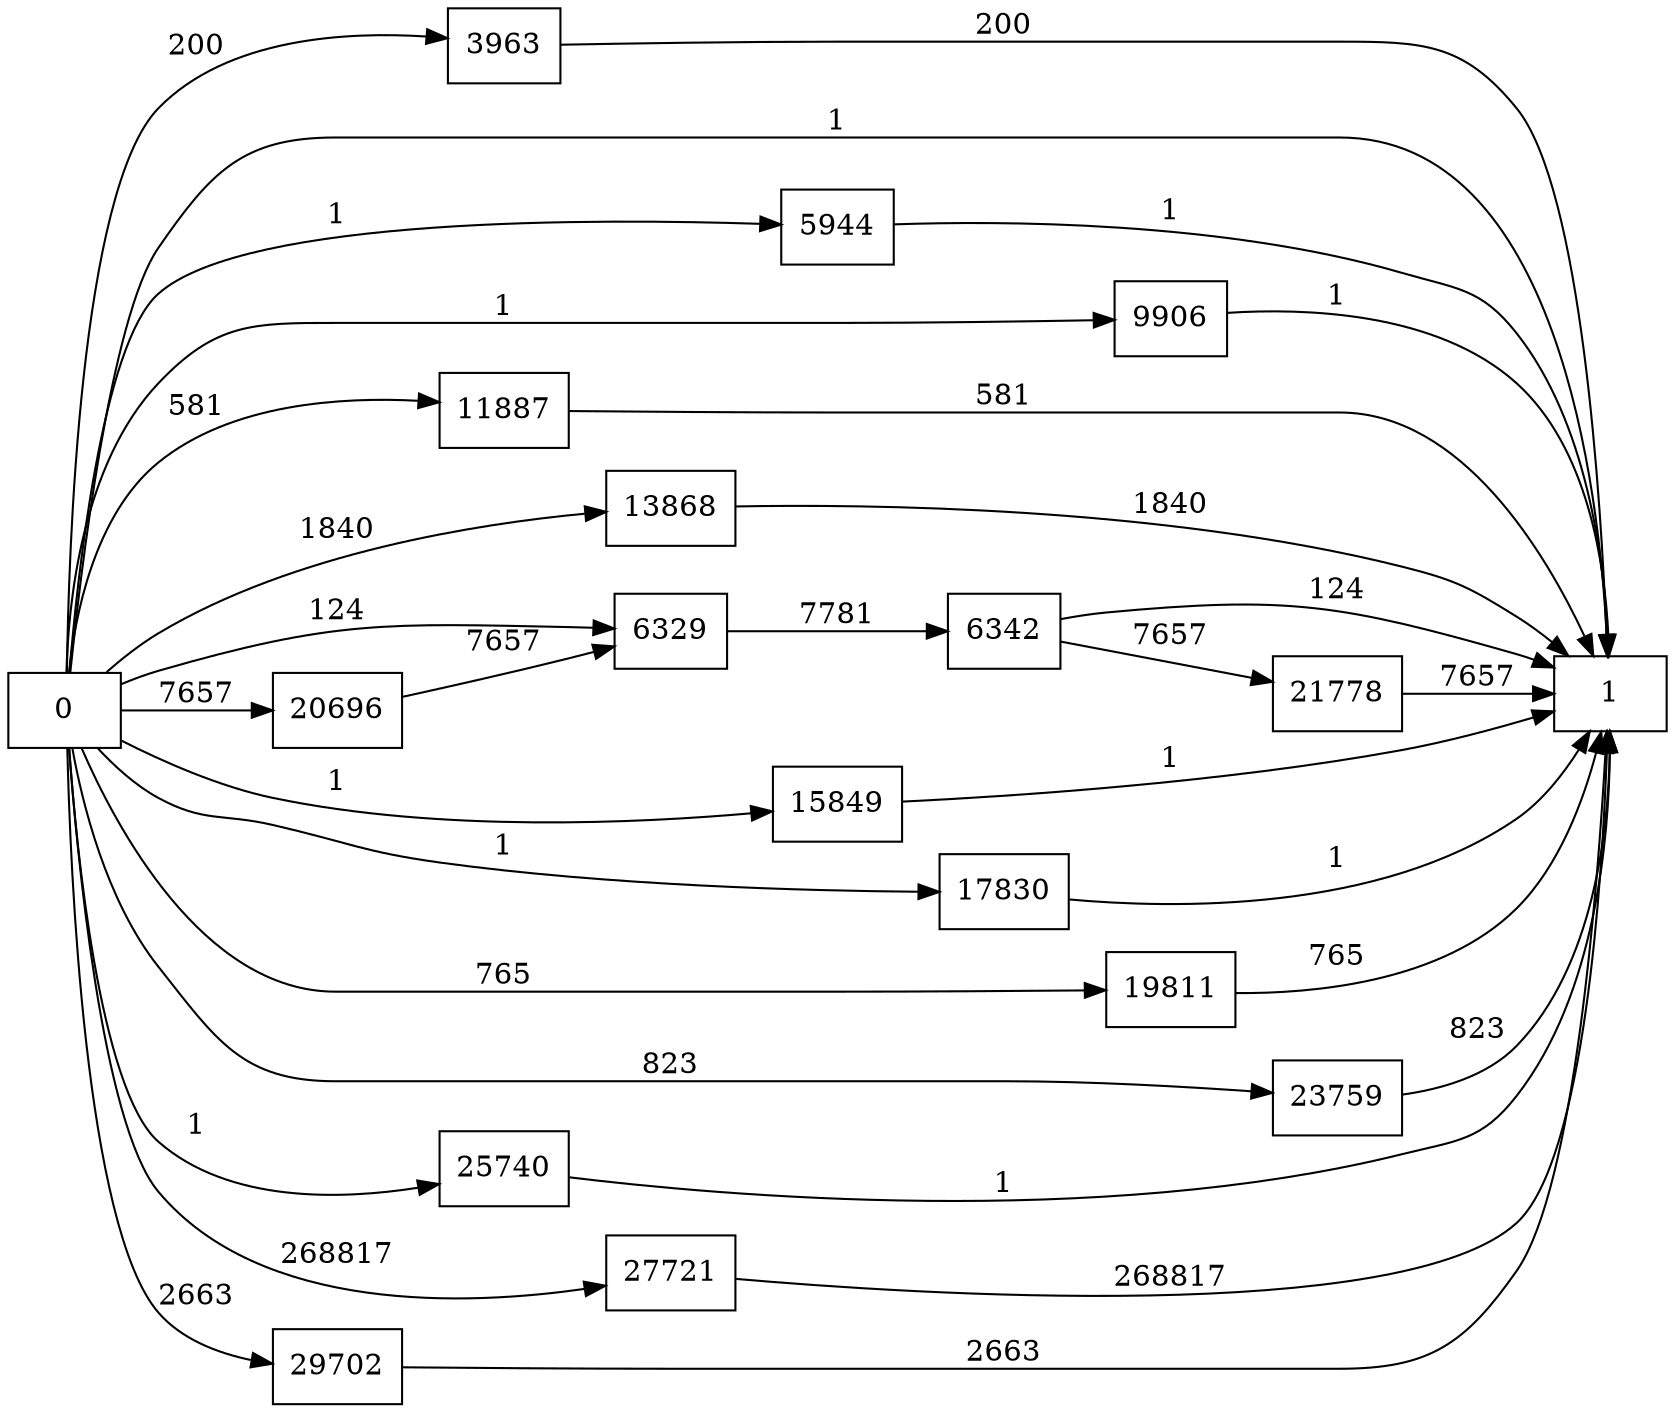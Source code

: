 digraph {
	graph [rankdir=LR]
	node [shape=rectangle]
	3963 -> 1 [label=200]
	5944 -> 1 [label=1]
	6329 -> 6342 [label=7781]
	6342 -> 1 [label=124]
	6342 -> 21778 [label=7657]
	9906 -> 1 [label=1]
	11887 -> 1 [label=581]
	13868 -> 1 [label=1840]
	15849 -> 1 [label=1]
	17830 -> 1 [label=1]
	19811 -> 1 [label=765]
	20696 -> 6329 [label=7657]
	21778 -> 1 [label=7657]
	23759 -> 1 [label=823]
	25740 -> 1 [label=1]
	27721 -> 1 [label=268817]
	29702 -> 1 [label=2663]
	0 -> 1 [label=1]
	0 -> 3963 [label=200]
	0 -> 5944 [label=1]
	0 -> 6329 [label=124]
	0 -> 9906 [label=1]
	0 -> 11887 [label=581]
	0 -> 13868 [label=1840]
	0 -> 15849 [label=1]
	0 -> 17830 [label=1]
	0 -> 19811 [label=765]
	0 -> 20696 [label=7657]
	0 -> 23759 [label=823]
	0 -> 25740 [label=1]
	0 -> 27721 [label=268817]
	0 -> 29702 [label=2663]
}
